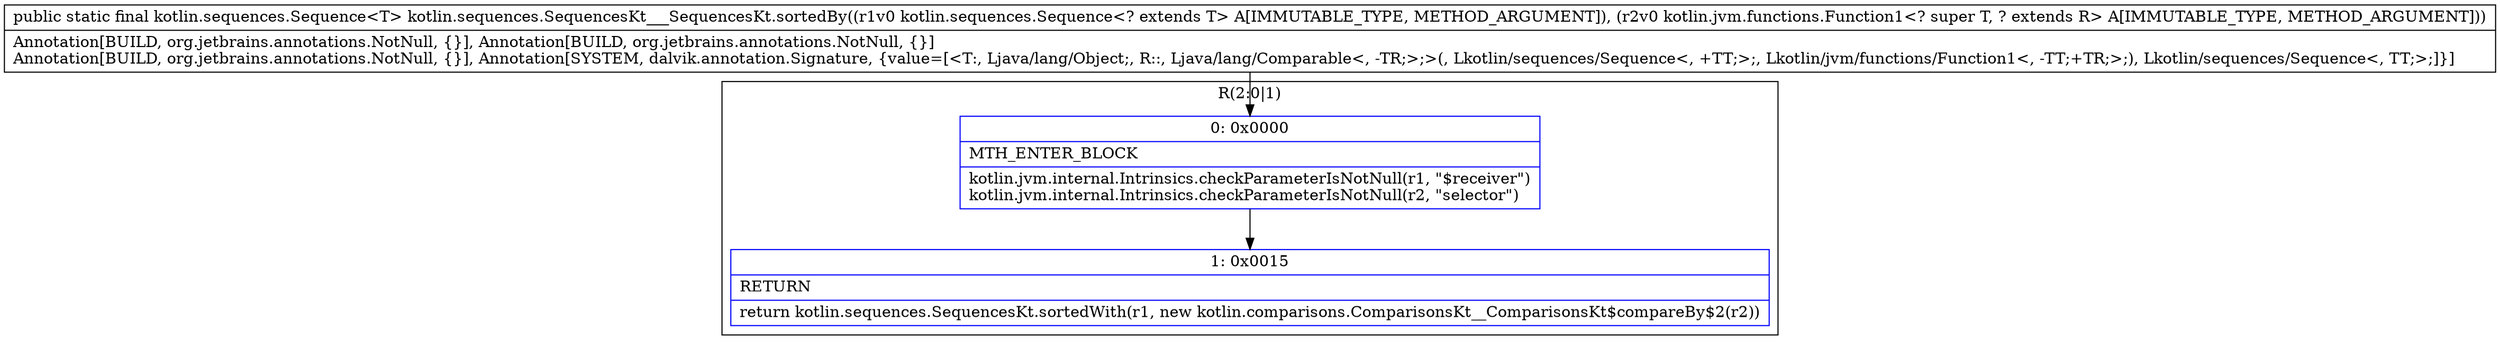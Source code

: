 digraph "CFG forkotlin.sequences.SequencesKt___SequencesKt.sortedBy(Lkotlin\/sequences\/Sequence;Lkotlin\/jvm\/functions\/Function1;)Lkotlin\/sequences\/Sequence;" {
subgraph cluster_Region_1806090229 {
label = "R(2:0|1)";
node [shape=record,color=blue];
Node_0 [shape=record,label="{0\:\ 0x0000|MTH_ENTER_BLOCK\l|kotlin.jvm.internal.Intrinsics.checkParameterIsNotNull(r1, \"$receiver\")\lkotlin.jvm.internal.Intrinsics.checkParameterIsNotNull(r2, \"selector\")\l}"];
Node_1 [shape=record,label="{1\:\ 0x0015|RETURN\l|return kotlin.sequences.SequencesKt.sortedWith(r1, new kotlin.comparisons.ComparisonsKt__ComparisonsKt$compareBy$2(r2))\l}"];
}
MethodNode[shape=record,label="{public static final kotlin.sequences.Sequence\<T\> kotlin.sequences.SequencesKt___SequencesKt.sortedBy((r1v0 kotlin.sequences.Sequence\<? extends T\> A[IMMUTABLE_TYPE, METHOD_ARGUMENT]), (r2v0 kotlin.jvm.functions.Function1\<? super T, ? extends R\> A[IMMUTABLE_TYPE, METHOD_ARGUMENT]))  | Annotation[BUILD, org.jetbrains.annotations.NotNull, \{\}], Annotation[BUILD, org.jetbrains.annotations.NotNull, \{\}]\lAnnotation[BUILD, org.jetbrains.annotations.NotNull, \{\}], Annotation[SYSTEM, dalvik.annotation.Signature, \{value=[\<T:, Ljava\/lang\/Object;, R::, Ljava\/lang\/Comparable\<, \-TR;\>;\>(, Lkotlin\/sequences\/Sequence\<, +TT;\>;, Lkotlin\/jvm\/functions\/Function1\<, \-TT;+TR;\>;), Lkotlin\/sequences\/Sequence\<, TT;\>;]\}]\l}"];
MethodNode -> Node_0;
Node_0 -> Node_1;
}

